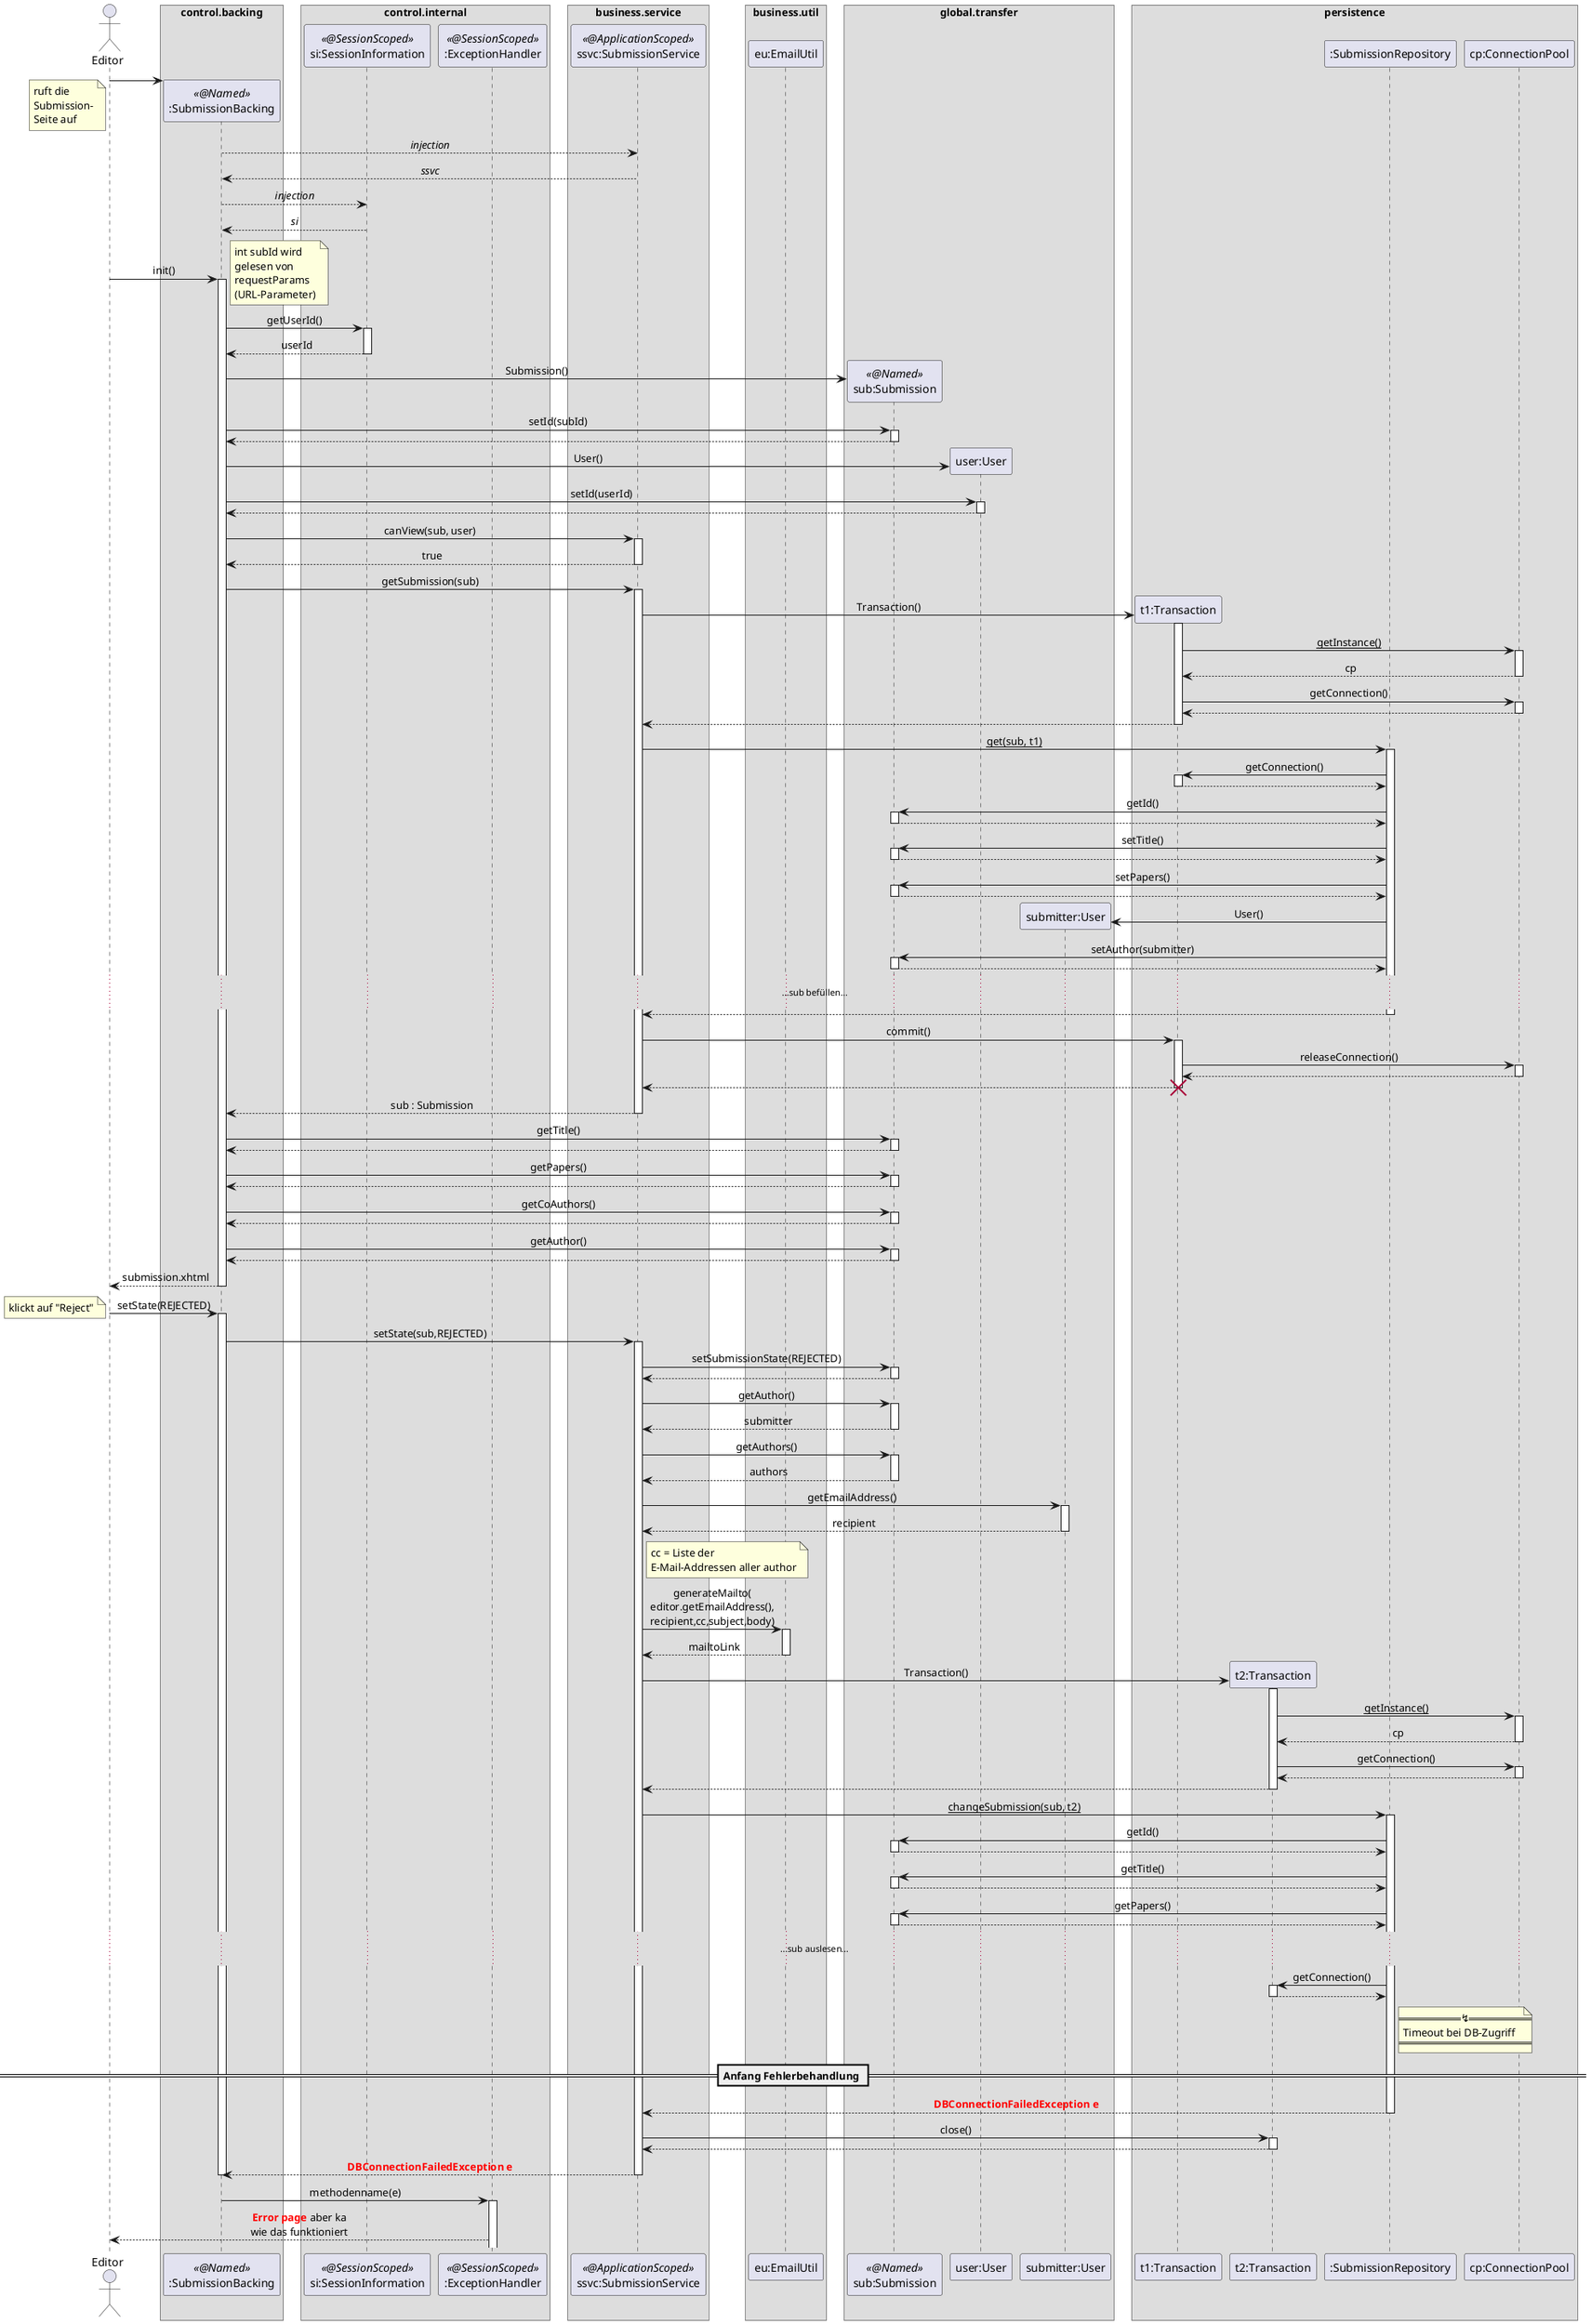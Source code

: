 @startuml
'https://plantuml.com/sequence-diagram

'!theme aws-orange
skinparam sequenceMessageAlign center
skinparam BoxPadding 10
'skinparam LifelineStrategy nosolid
'autonumber
'autoactivate on
'hide footbox

actor Editor as editor

box "control.backing"
    participant ":SubmissionBacking" as sb << @Named >>
end box
box "control.internal"
    participant "si:SessionInformation" as si << @SessionScoped >>
    participant ":ExceptionHandler" as eh << @SessionScoped >>
end box
'box "???"
'    participant ":ResourceBundle" as rscBundle
'end box
box "business.service"
    participant "ssvc:SubmissionService" as ssvc << @ApplicationScoped >>
end box
box "business.util"
    participant "eu:EmailUtil" as eu
end box
box "global.transfer"
    participant "sub:Submission" as sub << @Named >>
    participant "user:User" as usr
'    participant "paper:Paper" as paper
    participant "submitter:User" as submitter
end box
box persistence
    participant "t1:Transaction" as t1
    participant "t2:Transaction" as t2
    participant ":SubmissionRepository" as sr
    participant "cp:ConnectionPool" as cp
end box

create sb
editor -> sb
note left
    ruft die
    Submission-
    Seite auf
end note
sb --> ssvc : //injection//
return //ssvc//
sb --> si : //injection//
return //si//
editor -> sb : init()
activate sb
    note right
        int subId wird
        gelesen von
        requestParams
        (URL-Parameter)
    end note
    sb -> si ++ : getUserId()
    return userId
    sb -> sub ** : Submission()
    sb -> sub : setId(subId)
    activate sub
    return
    sb -> usr ** : User()
    sb -> usr ++ : setId(userId)
    return
    sb -> ssvc ++ : canView(sub, user)
    return true

    sb -> ssvc : getSubmission(sub)
    activate ssvc
        ssvc -> t1 ** : Transaction()
        activate t1
            t1 -> cp : __getInstance()__
            activate cp
            return cp
            t1 -> cp : getConnection()
            activate cp
            return
        return
        ssvc -> sr : __get(sub, t1)__
        activate sr
            sr -> t1 ++ : getConnection()
            return
            sr -> sub : getId()
            activate sub
            return
            sr -> sub : setTitle()
            activate sub
            return
            sr -> sub : setPapers()
            activate sub
            return
            sr -> submitter ** : User()
            sr -> sub : setAuthor(submitter)
            activate sub
            return
            ......sub befüllen......
        return
        ssvc -> t1 ++ : commit()
            t1 -> cp ++ : releaseConnection()
            return
        return
        destroy t1
    return sub : Submission
    sb -> sub ++ : getTitle()
    return
    sb -> sub ++ : getPapers()
    return
    sb -> sub ++ : getCoAuthors()
    return
    sb -> sub ++ : getAuthor()
    return
return submission.xhtml


editor -> sb : setState(REJECTED)
note left
    klickt auf "Reject"
end note
activate sb
    sb -> ssvc : setState(sub,REJECTED)
    activate ssvc
        ssvc -> sub ++ : setSubmissionState(REJECTED)
        return
        ssvc -> sub : getAuthor()
        activate sub
        return submitter
        ssvc -> sub : getAuthors()
        activate sub
        return authors
        ssvc -> submitter : getEmailAddress()
        activate submitter
        return recipient
        note right of ssvc
            cc = Liste der
            E-Mail-Addressen aller author
        end note
'        subService -> rscBundle : getRejectionEmailSubject()
'        activate rscBundle
'        return subject
'        subService -> rscBundle : getRejectionEmailBody()
'        activate rscBundle
'        return body

        ssvc -> eu : generateMailto(\neditor.getEmailAddress(),\nrecipient,cc,subject,body)
        activate eu
        return mailtoLink

        ssvc -> t2 ** : Transaction()
        activate t2
            t2 -> cp : __getInstance()__
            activate cp
            return cp
            t2 -> cp : getConnection()
            activate cp
            return
        return

        ssvc -> sr : __changeSubmission(sub, t2)__
        activate sr
            sr -> sub ++ : getId()
            return
            sr -> sub ++ : getTitle()
            return
            sr -> sub ++ : getPapers()
            return
            ......sub auslesen......
            sr -> t2 ++ : getConnection()
            return

        note right of sr
        == ↯ ==
        Timeout bei DB-Zugriff
        ====
        end note

== Anfang Fehlerbehandlung ==
        return <font color=red><b>DBConnectionFailedException e

        ssvc -> t2 ++ : close()
        return

    return <font color=red><b>DBConnectionFailedException e
deactivate sb

sb -> eh ++ : methodenname(e)
'todo methodenname

eh --> editor : <font color=red><b>Error page</font> aber ka\nwie das funktioniert

'note left
'Die Ablehnung war
'nicht erfolgreich
'end note


@enduml